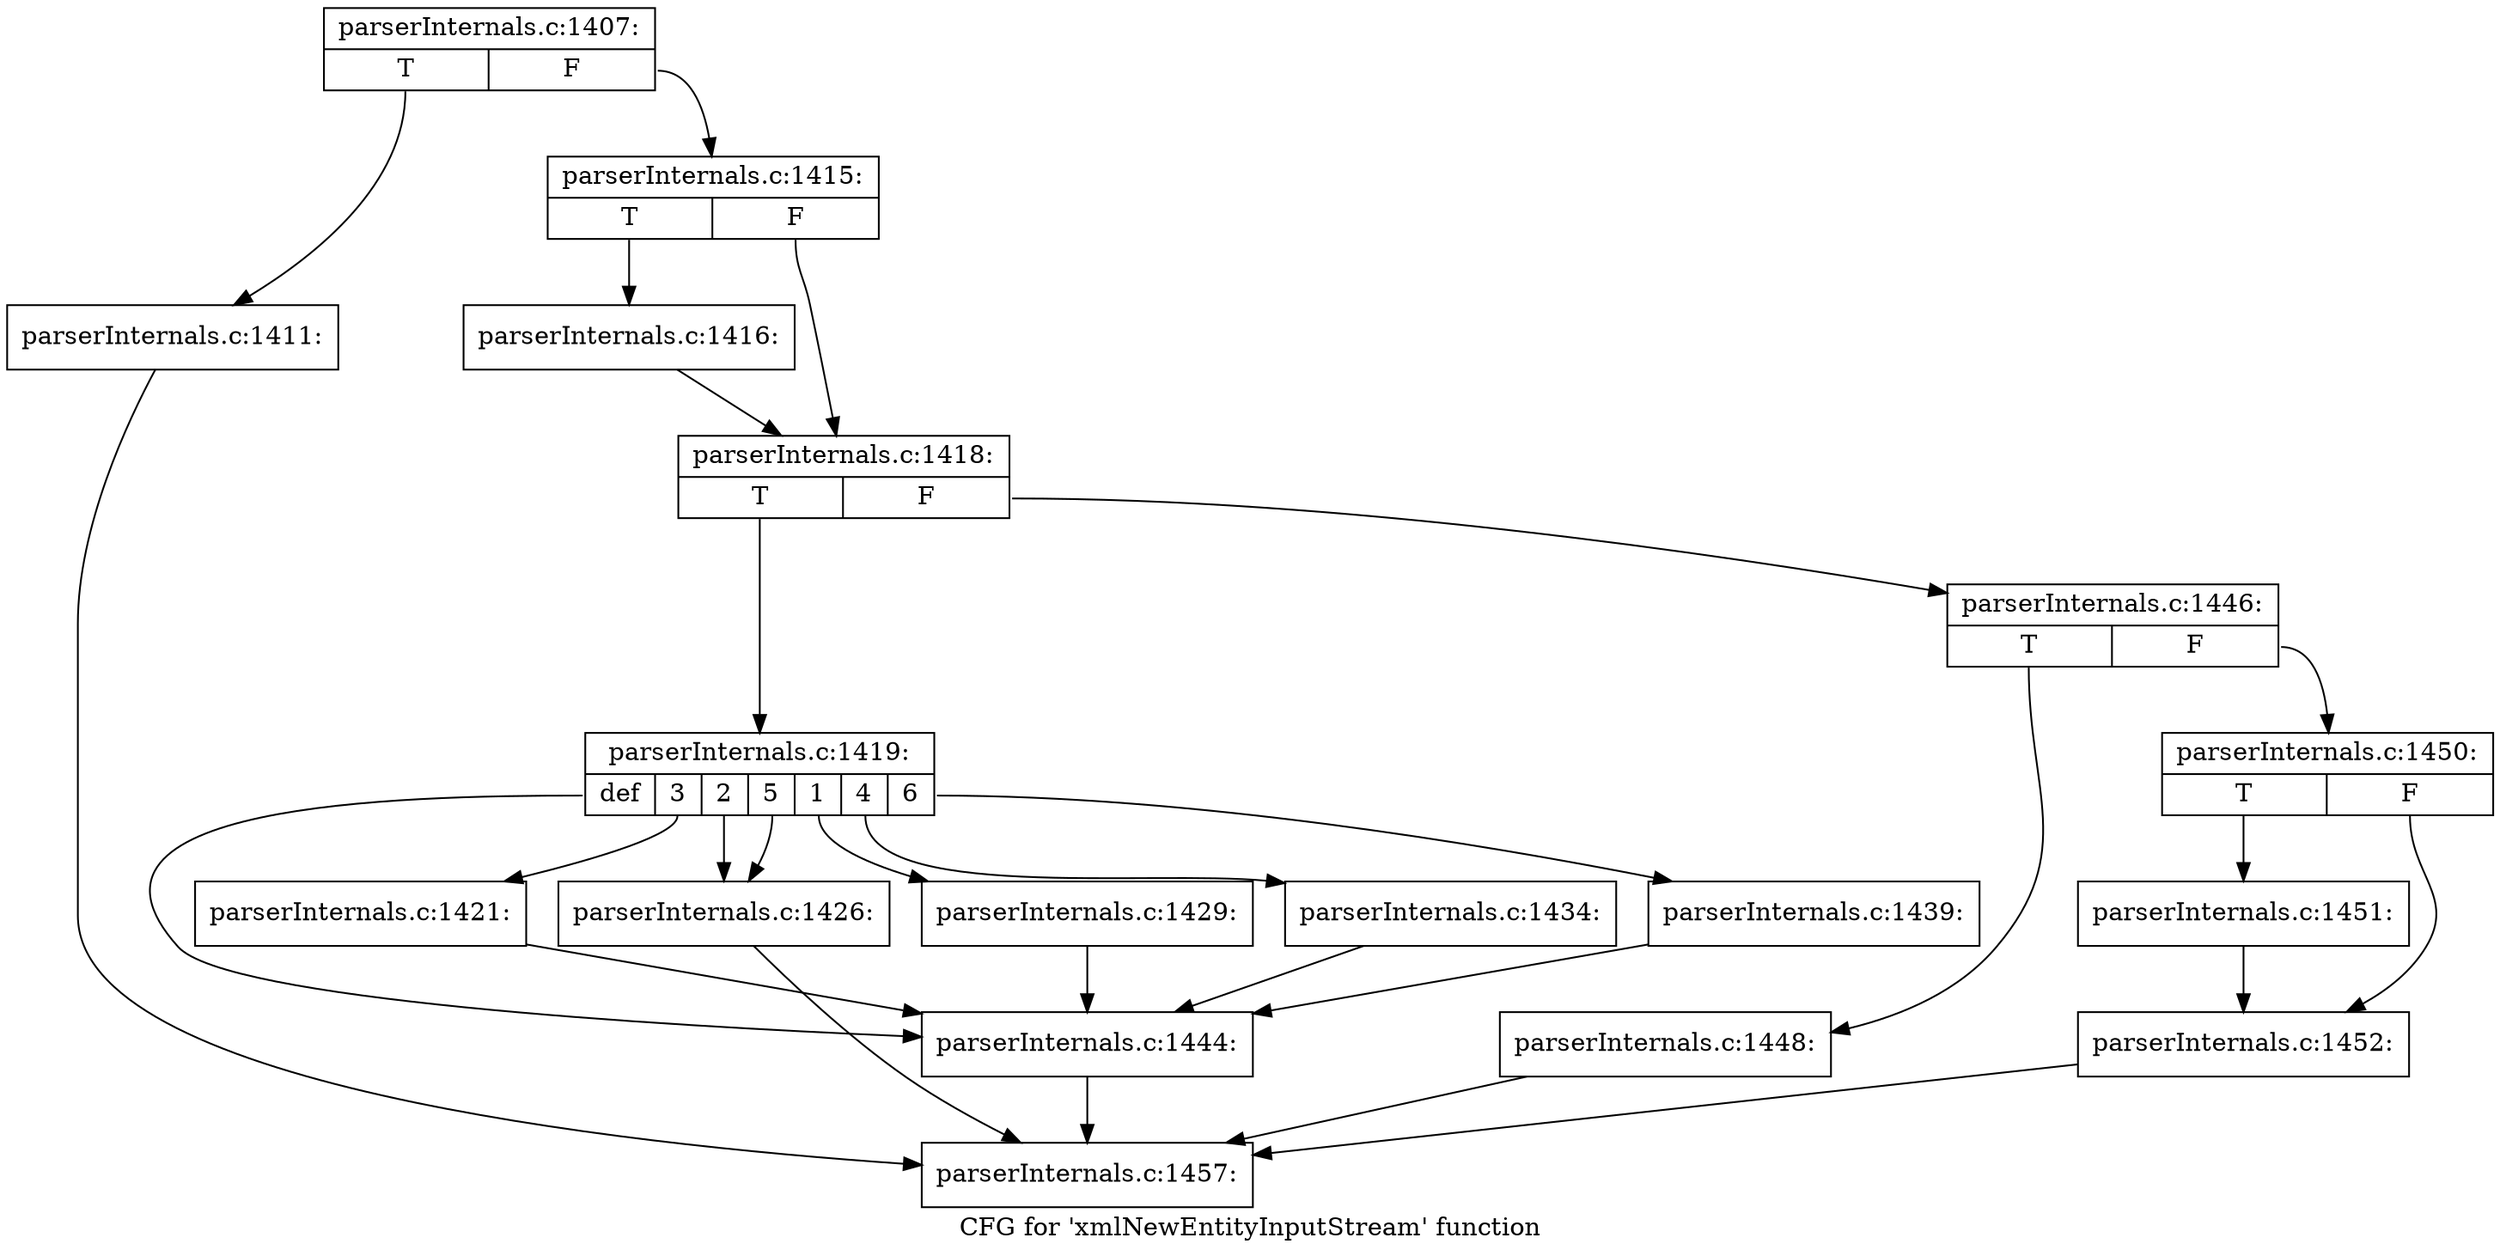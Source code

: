 digraph "CFG for 'xmlNewEntityInputStream' function" {
	label="CFG for 'xmlNewEntityInputStream' function";

	Node0x3c333a0 [shape=record,label="{parserInternals.c:1407:|{<s0>T|<s1>F}}"];
	Node0x3c333a0:s0 -> Node0x3c2ea90;
	Node0x3c333a0:s1 -> Node0x3c34090;
	Node0x3c2ea90 [shape=record,label="{parserInternals.c:1411:}"];
	Node0x3c2ea90 -> Node0x3c2eca0;
	Node0x3c34090 [shape=record,label="{parserInternals.c:1415:|{<s0>T|<s1>F}}"];
	Node0x3c34090:s0 -> Node0x3c34cb0;
	Node0x3c34090:s1 -> Node0x3c35110;
	Node0x3c34cb0 [shape=record,label="{parserInternals.c:1416:}"];
	Node0x3c34cb0 -> Node0x3c35110;
	Node0x3c35110 [shape=record,label="{parserInternals.c:1418:|{<s0>T|<s1>F}}"];
	Node0x3c35110:s0 -> Node0x3c35ad0;
	Node0x3c35110:s1 -> Node0x3c35b20;
	Node0x3c35ad0 [shape=record,label="{parserInternals.c:1419:|{<s0>def|<s1>3|<s2>2|<s3>5|<s4>1|<s5>4|<s6>6}}"];
	Node0x3c35ad0:s0 -> Node0x3c35f70;
	Node0x3c35ad0:s1 -> Node0x3c36420;
	Node0x3c35ad0:s2 -> Node0x3c36970;
	Node0x3c35ad0:s3 -> Node0x3c36970;
	Node0x3c35ad0:s4 -> Node0x3c383a0;
	Node0x3c35ad0:s5 -> Node0x3c38ed0;
	Node0x3c35ad0:s6 -> Node0x3c393e0;
	Node0x3c36420 [shape=record,label="{parserInternals.c:1421:}"];
	Node0x3c36420 -> Node0x3c35f70;
	Node0x3c36970 [shape=record,label="{parserInternals.c:1426:}"];
	Node0x3c36970 -> Node0x3c2eca0;
	Node0x3c383a0 [shape=record,label="{parserInternals.c:1429:}"];
	Node0x3c383a0 -> Node0x3c35f70;
	Node0x3c38ed0 [shape=record,label="{parserInternals.c:1434:}"];
	Node0x3c38ed0 -> Node0x3c35f70;
	Node0x3c393e0 [shape=record,label="{parserInternals.c:1439:}"];
	Node0x3c393e0 -> Node0x3c35f70;
	Node0x3c35f70 [shape=record,label="{parserInternals.c:1444:}"];
	Node0x3c35f70 -> Node0x3c2eca0;
	Node0x3c35b20 [shape=record,label="{parserInternals.c:1446:|{<s0>T|<s1>F}}"];
	Node0x3c35b20:s0 -> Node0x3c36120;
	Node0x3c35b20:s1 -> Node0x3c39e40;
	Node0x3c36120 [shape=record,label="{parserInternals.c:1448:}"];
	Node0x3c36120 -> Node0x3c2eca0;
	Node0x3c39e40 [shape=record,label="{parserInternals.c:1450:|{<s0>T|<s1>F}}"];
	Node0x3c39e40:s0 -> Node0x3c3a2f0;
	Node0x3c39e40:s1 -> Node0x3c3a340;
	Node0x3c3a2f0 [shape=record,label="{parserInternals.c:1451:}"];
	Node0x3c3a2f0 -> Node0x3c3a340;
	Node0x3c3a340 [shape=record,label="{parserInternals.c:1452:}"];
	Node0x3c3a340 -> Node0x3c2eca0;
	Node0x3c2eca0 [shape=record,label="{parserInternals.c:1457:}"];
}
